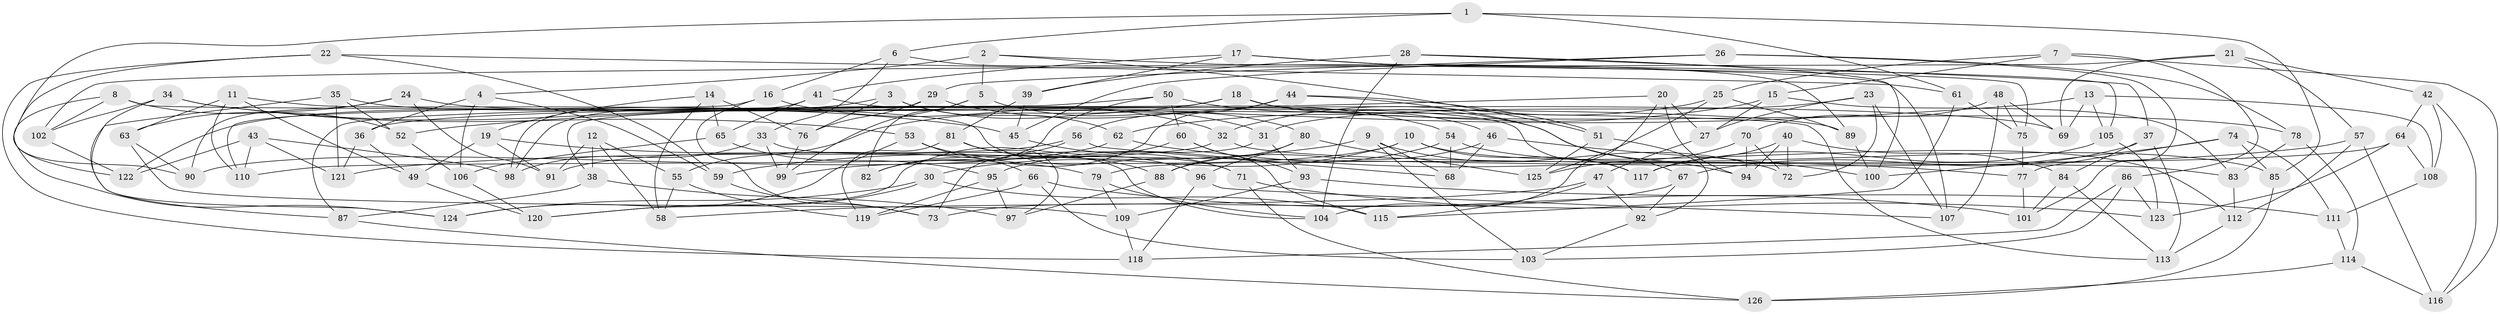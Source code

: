 // coarse degree distribution, {6: 0.3977272727272727, 4: 0.5568181818181818, 3: 0.011363636363636364, 5: 0.03409090909090909}
// Generated by graph-tools (version 1.1) at 2025/52/02/27/25 19:52:28]
// undirected, 126 vertices, 252 edges
graph export_dot {
graph [start="1"]
  node [color=gray90,style=filled];
  1;
  2;
  3;
  4;
  5;
  6;
  7;
  8;
  9;
  10;
  11;
  12;
  13;
  14;
  15;
  16;
  17;
  18;
  19;
  20;
  21;
  22;
  23;
  24;
  25;
  26;
  27;
  28;
  29;
  30;
  31;
  32;
  33;
  34;
  35;
  36;
  37;
  38;
  39;
  40;
  41;
  42;
  43;
  44;
  45;
  46;
  47;
  48;
  49;
  50;
  51;
  52;
  53;
  54;
  55;
  56;
  57;
  58;
  59;
  60;
  61;
  62;
  63;
  64;
  65;
  66;
  67;
  68;
  69;
  70;
  71;
  72;
  73;
  74;
  75;
  76;
  77;
  78;
  79;
  80;
  81;
  82;
  83;
  84;
  85;
  86;
  87;
  88;
  89;
  90;
  91;
  92;
  93;
  94;
  95;
  96;
  97;
  98;
  99;
  100;
  101;
  102;
  103;
  104;
  105;
  106;
  107;
  108;
  109;
  110;
  111;
  112;
  113;
  114;
  115;
  116;
  117;
  118;
  119;
  120;
  121;
  122;
  123;
  124;
  125;
  126;
  1 -- 61;
  1 -- 85;
  1 -- 6;
  1 -- 90;
  2 -- 5;
  2 -- 51;
  2 -- 4;
  2 -- 75;
  3 -- 62;
  3 -- 76;
  3 -- 122;
  3 -- 31;
  4 -- 59;
  4 -- 36;
  4 -- 106;
  5 -- 80;
  5 -- 99;
  5 -- 82;
  6 -- 33;
  6 -- 89;
  6 -- 16;
  7 -- 25;
  7 -- 86;
  7 -- 15;
  7 -- 116;
  8 -- 113;
  8 -- 124;
  8 -- 102;
  8 -- 52;
  9 -- 103;
  9 -- 68;
  9 -- 72;
  9 -- 59;
  10 -- 30;
  10 -- 112;
  10 -- 99;
  10 -- 117;
  11 -- 63;
  11 -- 71;
  11 -- 110;
  11 -- 49;
  12 -- 58;
  12 -- 38;
  12 -- 91;
  12 -- 55;
  13 -- 52;
  13 -- 105;
  13 -- 69;
  13 -- 108;
  14 -- 76;
  14 -- 58;
  14 -- 19;
  14 -- 65;
  15 -- 83;
  15 -- 62;
  15 -- 27;
  16 -- 110;
  16 -- 32;
  16 -- 73;
  17 -- 107;
  17 -- 41;
  17 -- 39;
  17 -- 105;
  18 -- 55;
  18 -- 38;
  18 -- 46;
  18 -- 78;
  19 -- 91;
  19 -- 49;
  19 -- 79;
  20 -- 104;
  20 -- 94;
  20 -- 27;
  20 -- 36;
  21 -- 69;
  21 -- 102;
  21 -- 57;
  21 -- 42;
  22 -- 59;
  22 -- 61;
  22 -- 118;
  22 -- 122;
  23 -- 72;
  23 -- 31;
  23 -- 27;
  23 -- 107;
  24 -- 90;
  24 -- 91;
  24 -- 69;
  24 -- 63;
  25 -- 89;
  25 -- 125;
  25 -- 32;
  26 -- 101;
  26 -- 29;
  26 -- 45;
  26 -- 78;
  27 -- 47;
  28 -- 104;
  28 -- 37;
  28 -- 100;
  28 -- 39;
  29 -- 98;
  29 -- 54;
  29 -- 76;
  30 -- 115;
  30 -- 124;
  30 -- 120;
  31 -- 73;
  31 -- 93;
  32 -- 110;
  32 -- 83;
  33 -- 104;
  33 -- 98;
  33 -- 99;
  34 -- 45;
  34 -- 124;
  34 -- 102;
  34 -- 53;
  35 -- 87;
  35 -- 121;
  35 -- 52;
  35 -- 89;
  36 -- 121;
  36 -- 49;
  37 -- 84;
  37 -- 67;
  37 -- 113;
  38 -- 87;
  38 -- 97;
  39 -- 45;
  39 -- 81;
  40 -- 117;
  40 -- 72;
  40 -- 84;
  40 -- 94;
  41 -- 117;
  41 -- 65;
  41 -- 98;
  42 -- 116;
  42 -- 64;
  42 -- 108;
  43 -- 110;
  43 -- 122;
  43 -- 98;
  43 -- 121;
  44 -- 67;
  44 -- 51;
  44 -- 82;
  44 -- 56;
  45 -- 71;
  46 -- 68;
  46 -- 88;
  46 -- 100;
  47 -- 58;
  47 -- 92;
  47 -- 115;
  48 -- 70;
  48 -- 107;
  48 -- 75;
  48 -- 69;
  49 -- 120;
  50 -- 94;
  50 -- 87;
  50 -- 82;
  50 -- 60;
  51 -- 125;
  51 -- 92;
  52 -- 106;
  53 -- 88;
  53 -- 66;
  53 -- 124;
  54 -- 68;
  54 -- 95;
  54 -- 85;
  55 -- 58;
  55 -- 119;
  56 -- 91;
  56 -- 82;
  56 -- 68;
  57 -- 112;
  57 -- 121;
  57 -- 116;
  59 -- 73;
  60 -- 120;
  60 -- 115;
  60 -- 93;
  61 -- 75;
  61 -- 115;
  62 -- 77;
  62 -- 90;
  63 -- 90;
  63 -- 109;
  64 -- 123;
  64 -- 79;
  64 -- 108;
  65 -- 106;
  65 -- 95;
  66 -- 119;
  66 -- 103;
  66 -- 101;
  67 -- 92;
  67 -- 73;
  70 -- 125;
  70 -- 94;
  70 -- 72;
  71 -- 123;
  71 -- 126;
  74 -- 85;
  74 -- 111;
  74 -- 77;
  74 -- 100;
  75 -- 77;
  76 -- 99;
  77 -- 101;
  78 -- 83;
  78 -- 114;
  79 -- 109;
  79 -- 104;
  80 -- 88;
  80 -- 125;
  80 -- 96;
  81 -- 96;
  81 -- 97;
  81 -- 119;
  83 -- 112;
  84 -- 101;
  84 -- 113;
  85 -- 126;
  86 -- 103;
  86 -- 118;
  86 -- 123;
  87 -- 126;
  88 -- 97;
  89 -- 100;
  92 -- 103;
  93 -- 111;
  93 -- 109;
  95 -- 97;
  95 -- 119;
  96 -- 118;
  96 -- 107;
  102 -- 122;
  105 -- 117;
  105 -- 123;
  106 -- 120;
  108 -- 111;
  109 -- 118;
  111 -- 114;
  112 -- 113;
  114 -- 126;
  114 -- 116;
}
